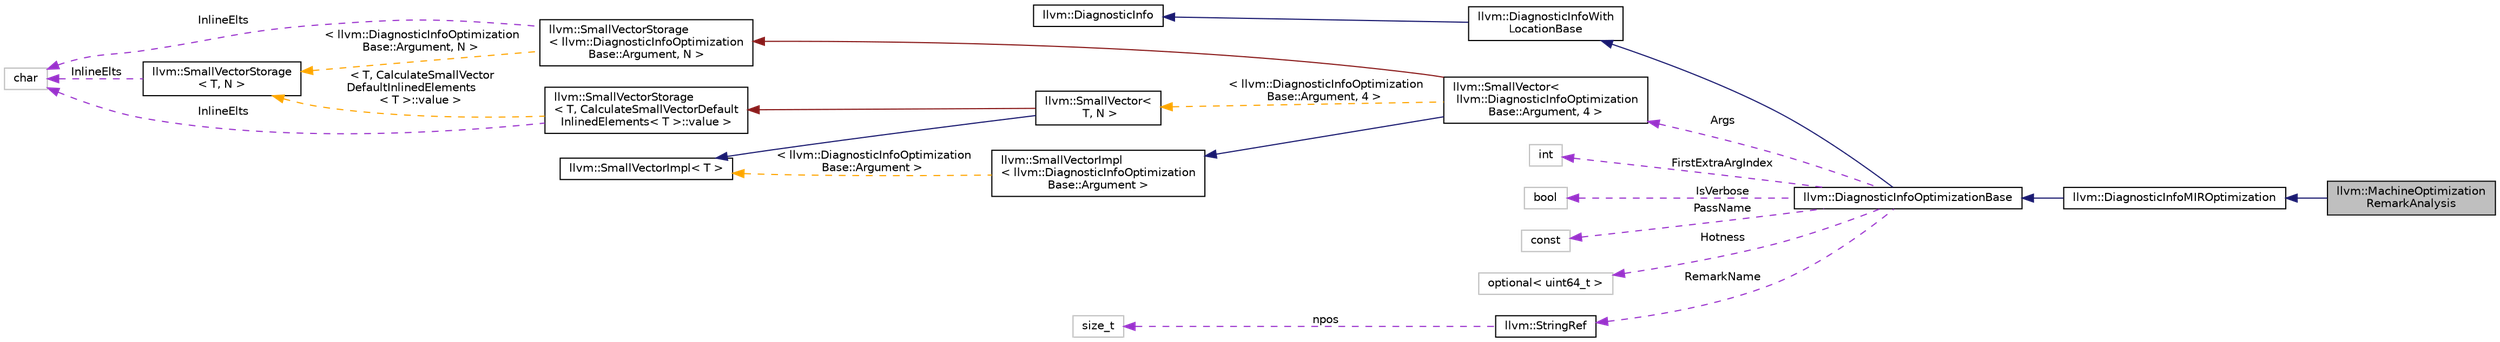 digraph "llvm::MachineOptimizationRemarkAnalysis"
{
 // LATEX_PDF_SIZE
  bgcolor="transparent";
  edge [fontname="Helvetica",fontsize="10",labelfontname="Helvetica",labelfontsize="10"];
  node [fontname="Helvetica",fontsize="10",shape=record];
  rankdir="LR";
  Node1 [label="llvm::MachineOptimization\lRemarkAnalysis",height=0.2,width=0.4,color="black", fillcolor="grey75", style="filled", fontcolor="black",tooltip="Diagnostic information for optimization analysis remarks."];
  Node2 -> Node1 [dir="back",color="midnightblue",fontsize="10",style="solid",fontname="Helvetica"];
  Node2 [label="llvm::DiagnosticInfoMIROptimization",height=0.2,width=0.4,color="black",URL="$classllvm_1_1DiagnosticInfoMIROptimization.html",tooltip="Common features for diagnostics dealing with optimization remarks that are used by machine passes."];
  Node3 -> Node2 [dir="back",color="midnightblue",fontsize="10",style="solid",fontname="Helvetica"];
  Node3 [label="llvm::DiagnosticInfoOptimizationBase",height=0.2,width=0.4,color="black",URL="$classllvm_1_1DiagnosticInfoOptimizationBase.html",tooltip="Common features for diagnostics dealing with optimization remarks that are used by both IR and MIR pa..."];
  Node4 -> Node3 [dir="back",color="midnightblue",fontsize="10",style="solid",fontname="Helvetica"];
  Node4 [label="llvm::DiagnosticInfoWith\lLocationBase",height=0.2,width=0.4,color="black",URL="$classllvm_1_1DiagnosticInfoWithLocationBase.html",tooltip="Common features for diagnostics with an associated location."];
  Node5 -> Node4 [dir="back",color="midnightblue",fontsize="10",style="solid",fontname="Helvetica"];
  Node5 [label="llvm::DiagnosticInfo",height=0.2,width=0.4,color="black",URL="$classllvm_1_1DiagnosticInfo.html",tooltip="This is the base abstract class for diagnostic reporting in the backend."];
  Node6 -> Node3 [dir="back",color="darkorchid3",fontsize="10",style="dashed",label=" Args" ,fontname="Helvetica"];
  Node6 [label="llvm::SmallVector\<\l llvm::DiagnosticInfoOptimization\lBase::Argument, 4 \>",height=0.2,width=0.4,color="black",URL="$classllvm_1_1SmallVector.html",tooltip=" "];
  Node7 -> Node6 [dir="back",color="midnightblue",fontsize="10",style="solid",fontname="Helvetica"];
  Node7 [label="llvm::SmallVectorImpl\l\< llvm::DiagnosticInfoOptimization\lBase::Argument \>",height=0.2,width=0.4,color="black",URL="$classllvm_1_1SmallVectorImpl.html",tooltip=" "];
  Node8 -> Node7 [dir="back",color="orange",fontsize="10",style="dashed",label=" \< llvm::DiagnosticInfoOptimization\lBase::Argument \>" ,fontname="Helvetica"];
  Node8 [label="llvm::SmallVectorImpl\< T \>",height=0.2,width=0.4,color="black",URL="$classllvm_1_1SmallVectorImpl.html",tooltip="This class consists of common code factored out of the SmallVector class to reduce code duplication b..."];
  Node9 -> Node6 [dir="back",color="firebrick4",fontsize="10",style="solid",fontname="Helvetica"];
  Node9 [label="llvm::SmallVectorStorage\l\< llvm::DiagnosticInfoOptimization\lBase::Argument, N \>",height=0.2,width=0.4,color="black",URL="$structllvm_1_1SmallVectorStorage.html",tooltip=" "];
  Node10 -> Node9 [dir="back",color="darkorchid3",fontsize="10",style="dashed",label=" InlineElts" ,fontname="Helvetica"];
  Node10 [label="char",height=0.2,width=0.4,color="grey75",tooltip=" "];
  Node11 -> Node9 [dir="back",color="orange",fontsize="10",style="dashed",label=" \< llvm::DiagnosticInfoOptimization\lBase::Argument, N \>" ,fontname="Helvetica"];
  Node11 [label="llvm::SmallVectorStorage\l\< T, N \>",height=0.2,width=0.4,color="black",URL="$structllvm_1_1SmallVectorStorage.html",tooltip="Storage for the SmallVector elements."];
  Node10 -> Node11 [dir="back",color="darkorchid3",fontsize="10",style="dashed",label=" InlineElts" ,fontname="Helvetica"];
  Node12 -> Node6 [dir="back",color="orange",fontsize="10",style="dashed",label=" \< llvm::DiagnosticInfoOptimization\lBase::Argument, 4 \>" ,fontname="Helvetica"];
  Node12 [label="llvm::SmallVector\<\l T, N \>",height=0.2,width=0.4,color="black",URL="$classllvm_1_1SmallVector.html",tooltip="This is a 'vector' (really, a variable-sized array), optimized for the case when the array is small."];
  Node8 -> Node12 [dir="back",color="midnightblue",fontsize="10",style="solid",fontname="Helvetica"];
  Node13 -> Node12 [dir="back",color="firebrick4",fontsize="10",style="solid",fontname="Helvetica"];
  Node13 [label="llvm::SmallVectorStorage\l\< T, CalculateSmallVectorDefault\lInlinedElements\< T \>::value \>",height=0.2,width=0.4,color="black",URL="$structllvm_1_1SmallVectorStorage.html",tooltip=" "];
  Node10 -> Node13 [dir="back",color="darkorchid3",fontsize="10",style="dashed",label=" InlineElts" ,fontname="Helvetica"];
  Node11 -> Node13 [dir="back",color="orange",fontsize="10",style="dashed",label=" \< T, CalculateSmallVector\lDefaultInlinedElements\l\< T \>::value \>" ,fontname="Helvetica"];
  Node14 -> Node3 [dir="back",color="darkorchid3",fontsize="10",style="dashed",label=" FirstExtraArgIndex" ,fontname="Helvetica"];
  Node14 [label="int",height=0.2,width=0.4,color="grey75",tooltip=" "];
  Node15 -> Node3 [dir="back",color="darkorchid3",fontsize="10",style="dashed",label=" IsVerbose" ,fontname="Helvetica"];
  Node15 [label="bool",height=0.2,width=0.4,color="grey75",tooltip=" "];
  Node16 -> Node3 [dir="back",color="darkorchid3",fontsize="10",style="dashed",label=" PassName" ,fontname="Helvetica"];
  Node16 [label="const",height=0.2,width=0.4,color="grey75",tooltip=" "];
  Node17 -> Node3 [dir="back",color="darkorchid3",fontsize="10",style="dashed",label=" Hotness" ,fontname="Helvetica"];
  Node17 [label="optional\< uint64_t \>",height=0.2,width=0.4,color="grey75",tooltip=" "];
  Node18 -> Node3 [dir="back",color="darkorchid3",fontsize="10",style="dashed",label=" RemarkName" ,fontname="Helvetica"];
  Node18 [label="llvm::StringRef",height=0.2,width=0.4,color="black",URL="$classllvm_1_1StringRef.html",tooltip="StringRef - Represent a constant reference to a string, i.e."];
  Node19 -> Node18 [dir="back",color="darkorchid3",fontsize="10",style="dashed",label=" npos" ,fontname="Helvetica"];
  Node19 [label="size_t",height=0.2,width=0.4,color="grey75",tooltip=" "];
}
